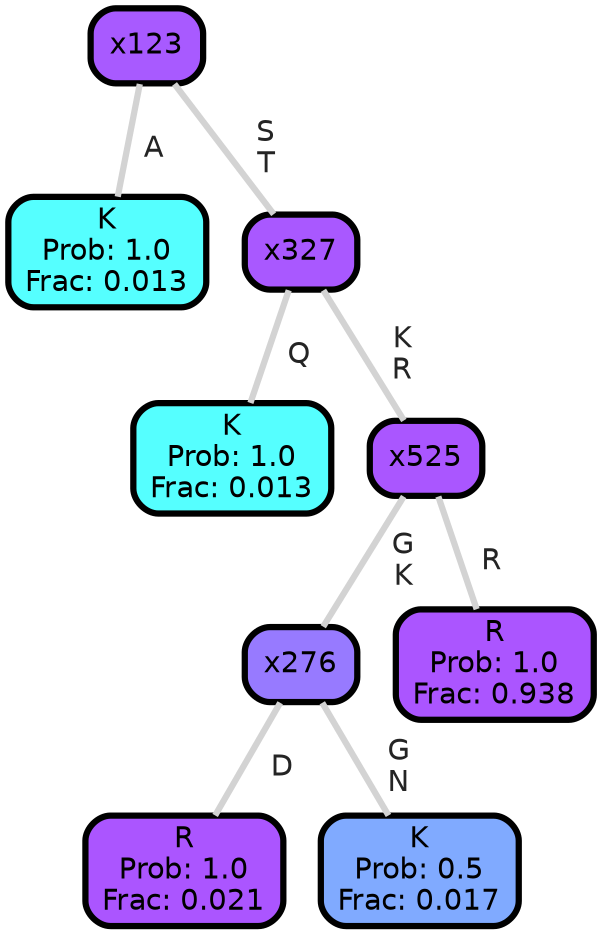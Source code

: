 graph Tree {
node [shape=box, style="filled, rounded",color="black",penwidth="3",fontcolor="black",                 fontname=helvetica] ;
graph [ranksep="0 equally", splines=straight,                 bgcolor=transparent, dpi=200] ;
edge [fontname=helvetica, fontweight=bold,fontcolor=grey14,color=lightgray] ;
0 [label="K
Prob: 1.0
Frac: 0.013", fillcolor="#55ffff"] ;
1 [label="x123", fillcolor="#a85aff"] ;
2 [label="K
Prob: 1.0
Frac: 0.013", fillcolor="#55ffff"] ;
3 [label="x327", fillcolor="#a958ff"] ;
4 [label="R
Prob: 1.0
Frac: 0.021", fillcolor="#ab55ff"] ;
5 [label="x276", fillcolor="#977aff"] ;
6 [label="K
Prob: 0.5
Frac: 0.017", fillcolor="#80aaff"] ;
7 [label="x525", fillcolor="#aa56ff"] ;
8 [label="R
Prob: 1.0
Frac: 0.938", fillcolor="#ab55ff"] ;
1 -- 0 [label=" A",penwidth=3] ;
1 -- 3 [label=" S\n T",penwidth=3] ;
3 -- 2 [label=" Q",penwidth=3] ;
3 -- 7 [label=" K\n R",penwidth=3] ;
5 -- 4 [label=" D",penwidth=3] ;
5 -- 6 [label=" G\n N",penwidth=3] ;
7 -- 5 [label=" G\n K",penwidth=3] ;
7 -- 8 [label=" R",penwidth=3] ;
{rank = same;}}